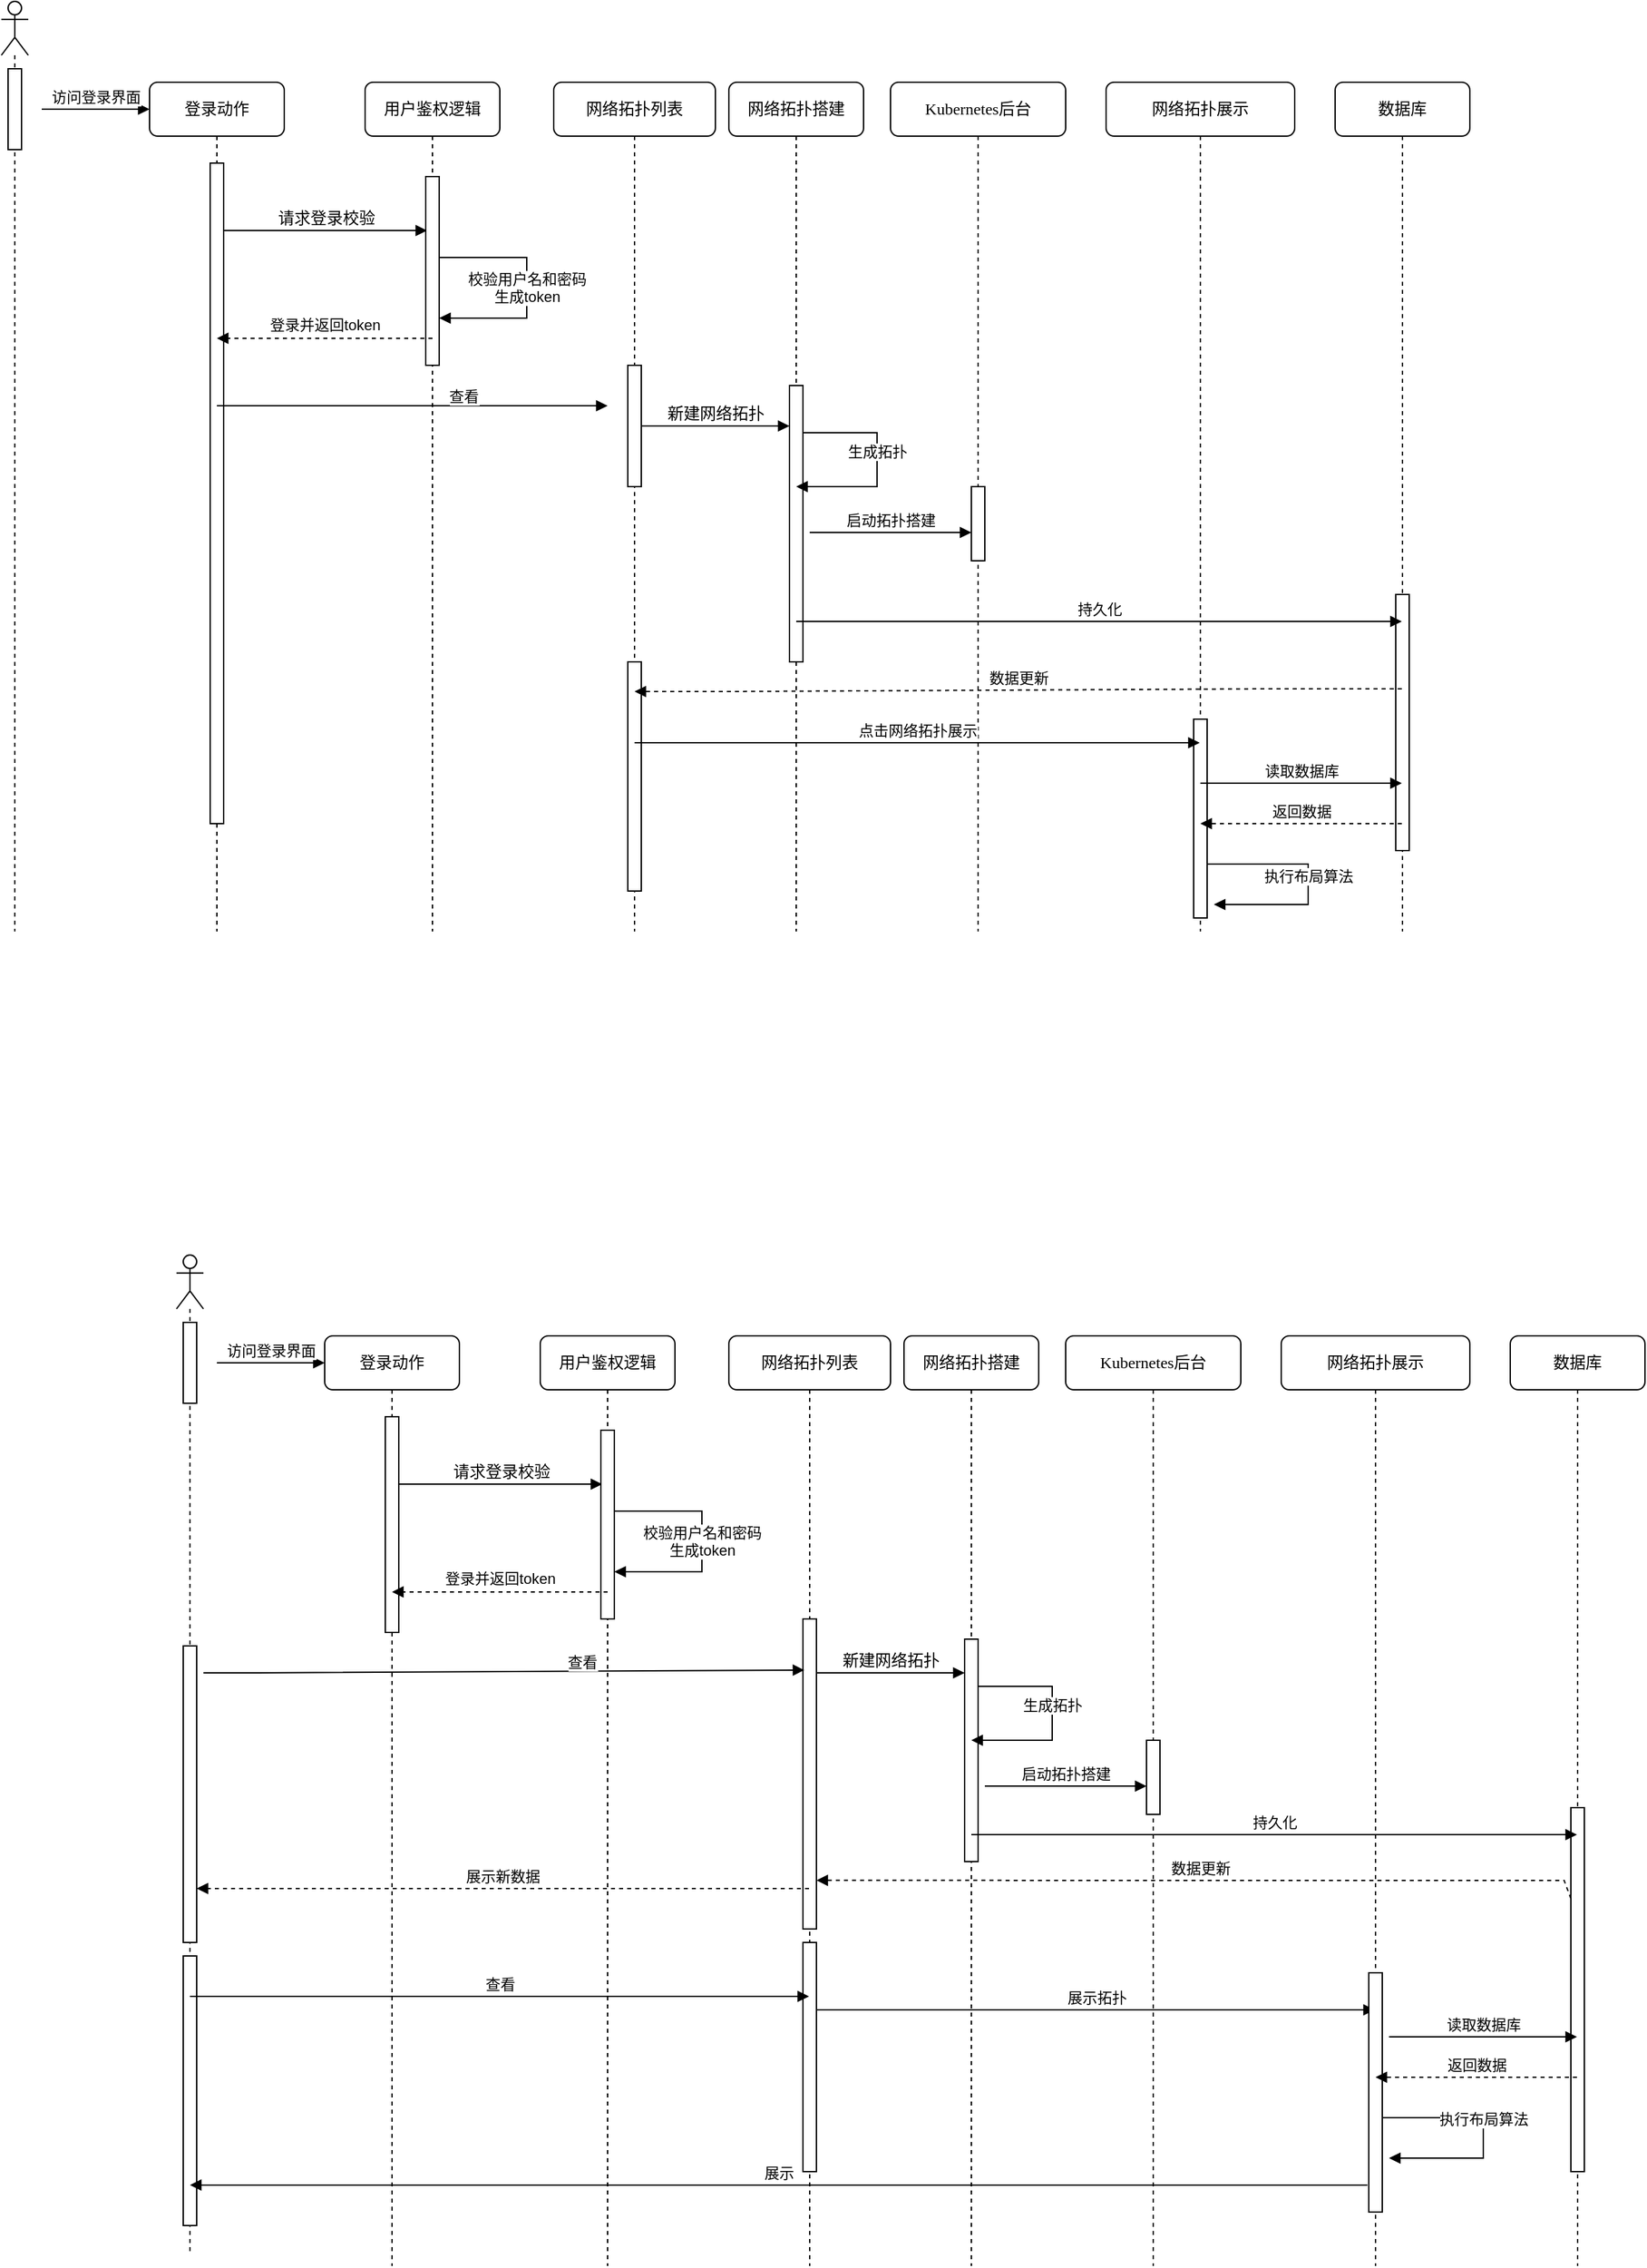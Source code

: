 <mxfile version="20.5.1" type="github">
  <diagram name="Page-1" id="13e1069c-82ec-6db2-03f1-153e76fe0fe0">
    <mxGraphModel dx="1422" dy="754" grid="1" gridSize="10" guides="1" tooltips="1" connect="1" arrows="1" fold="1" page="1" pageScale="1" pageWidth="4681" pageHeight="3300" background="none" math="0" shadow="0">
      <root>
        <mxCell id="0" />
        <mxCell id="1" parent="0" />
        <mxCell id="7baba1c4bc27f4b0-2" value="网络拓扑列表" style="shape=umlLifeline;perimeter=lifelinePerimeter;whiteSpace=wrap;html=1;container=1;collapsible=0;recursiveResize=0;outlineConnect=0;rounded=1;shadow=0;comic=0;labelBackgroundColor=none;strokeWidth=1;fontFamily=Verdana;fontSize=12;align=center;" parent="1" vertex="1">
          <mxGeometry x="430" y="90" width="120" height="630" as="geometry" />
        </mxCell>
        <mxCell id="7baba1c4bc27f4b0-10" value="" style="html=1;points=[];perimeter=orthogonalPerimeter;rounded=0;shadow=0;comic=0;labelBackgroundColor=none;strokeWidth=1;fontFamily=Verdana;fontSize=12;align=center;" parent="7baba1c4bc27f4b0-2" vertex="1">
          <mxGeometry x="55" y="210" width="10" height="90" as="geometry" />
        </mxCell>
        <mxCell id="yTAJVHhYSGwSmUYyvKaW-56" value="" style="rounded=0;whiteSpace=wrap;html=1;" vertex="1" parent="7baba1c4bc27f4b0-2">
          <mxGeometry x="55" y="430" width="10" height="170" as="geometry" />
        </mxCell>
        <mxCell id="7baba1c4bc27f4b0-3" value="网络拓扑搭建" style="shape=umlLifeline;perimeter=lifelinePerimeter;whiteSpace=wrap;html=1;container=1;collapsible=0;recursiveResize=0;outlineConnect=0;rounded=1;shadow=0;comic=0;labelBackgroundColor=none;strokeWidth=1;fontFamily=Verdana;fontSize=12;align=center;" parent="1" vertex="1">
          <mxGeometry x="560" y="90" width="100" height="630" as="geometry" />
        </mxCell>
        <mxCell id="7baba1c4bc27f4b0-13" value="" style="html=1;points=[];perimeter=orthogonalPerimeter;rounded=0;shadow=0;comic=0;labelBackgroundColor=none;strokeWidth=1;fontFamily=Verdana;fontSize=12;align=center;" parent="7baba1c4bc27f4b0-3" vertex="1">
          <mxGeometry x="45" y="225" width="10" height="205" as="geometry" />
        </mxCell>
        <mxCell id="7baba1c4bc27f4b0-4" value="Kubernetes后台" style="shape=umlLifeline;perimeter=lifelinePerimeter;whiteSpace=wrap;html=1;container=1;collapsible=0;recursiveResize=0;outlineConnect=0;rounded=1;shadow=0;comic=0;labelBackgroundColor=none;strokeWidth=1;fontFamily=Verdana;fontSize=12;align=center;" parent="1" vertex="1">
          <mxGeometry x="680" y="90" width="130" height="630" as="geometry" />
        </mxCell>
        <mxCell id="yTAJVHhYSGwSmUYyvKaW-30" value="" style="rounded=0;whiteSpace=wrap;html=1;" vertex="1" parent="7baba1c4bc27f4b0-4">
          <mxGeometry x="60" y="300" width="10" height="55" as="geometry" />
        </mxCell>
        <mxCell id="yTAJVHhYSGwSmUYyvKaW-50" value="生成拓扑" style="html=1;verticalAlign=bottom;endArrow=block;rounded=0;" edge="1" parent="7baba1c4bc27f4b0-4" source="7baba1c4bc27f4b0-13">
          <mxGeometry width="80" relative="1" as="geometry">
            <mxPoint x="-60" y="260" as="sourcePoint" />
            <mxPoint x="-70" y="300" as="targetPoint" />
            <Array as="points">
              <mxPoint x="-10" y="260" />
              <mxPoint x="-10" y="290" />
              <mxPoint x="-10" y="300" />
              <mxPoint x="-70" y="300" />
            </Array>
          </mxGeometry>
        </mxCell>
        <mxCell id="yTAJVHhYSGwSmUYyvKaW-28" value="启动拓扑搭建" style="html=1;verticalAlign=bottom;endArrow=block;rounded=0;" edge="1" parent="7baba1c4bc27f4b0-4">
          <mxGeometry width="80" relative="1" as="geometry">
            <mxPoint x="-60" y="334" as="sourcePoint" />
            <mxPoint x="60" y="334" as="targetPoint" />
          </mxGeometry>
        </mxCell>
        <mxCell id="7baba1c4bc27f4b0-5" value="数据库" style="shape=umlLifeline;perimeter=lifelinePerimeter;whiteSpace=wrap;html=1;container=1;collapsible=0;recursiveResize=0;outlineConnect=0;rounded=1;shadow=0;comic=0;labelBackgroundColor=none;strokeWidth=1;fontFamily=Verdana;fontSize=12;align=center;" parent="1" vertex="1">
          <mxGeometry x="1010" y="90" width="100" height="630" as="geometry" />
        </mxCell>
        <mxCell id="yTAJVHhYSGwSmUYyvKaW-34" value="" style="rounded=0;whiteSpace=wrap;html=1;" vertex="1" parent="7baba1c4bc27f4b0-5">
          <mxGeometry x="45" y="380" width="10" height="190" as="geometry" />
        </mxCell>
        <mxCell id="7baba1c4bc27f4b0-6" value="网络拓扑展示" style="shape=umlLifeline;perimeter=lifelinePerimeter;whiteSpace=wrap;html=1;container=1;collapsible=0;recursiveResize=0;outlineConnect=0;rounded=1;shadow=0;comic=0;labelBackgroundColor=none;strokeWidth=1;fontFamily=Verdana;fontSize=12;align=center;" parent="1" vertex="1">
          <mxGeometry x="840" y="90" width="140" height="630" as="geometry" />
        </mxCell>
        <mxCell id="yTAJVHhYSGwSmUYyvKaW-61" value="" style="rounded=0;whiteSpace=wrap;html=1;" vertex="1" parent="7baba1c4bc27f4b0-6">
          <mxGeometry x="65" y="472.5" width="10" height="147.5" as="geometry" />
        </mxCell>
        <mxCell id="yTAJVHhYSGwSmUYyvKaW-63" value="返回数据" style="html=1;verticalAlign=bottom;endArrow=block;rounded=0;dashed=1;" edge="1" parent="7baba1c4bc27f4b0-6" source="7baba1c4bc27f4b0-5">
          <mxGeometry width="80" relative="1" as="geometry">
            <mxPoint x="150" y="550" as="sourcePoint" />
            <mxPoint x="70" y="550" as="targetPoint" />
          </mxGeometry>
        </mxCell>
        <mxCell id="yTAJVHhYSGwSmUYyvKaW-64" value="执行布局算法" style="html=1;verticalAlign=bottom;endArrow=block;rounded=0;" edge="1" parent="7baba1c4bc27f4b0-6">
          <mxGeometry x="0.055" width="80" relative="1" as="geometry">
            <mxPoint x="75" y="580" as="sourcePoint" />
            <mxPoint x="80" y="610" as="targetPoint" />
            <Array as="points">
              <mxPoint x="150" y="580" />
              <mxPoint x="150" y="610" />
            </Array>
            <mxPoint as="offset" />
          </mxGeometry>
        </mxCell>
        <mxCell id="7baba1c4bc27f4b0-8" value="登录动作" style="shape=umlLifeline;perimeter=lifelinePerimeter;whiteSpace=wrap;html=1;container=1;collapsible=0;recursiveResize=0;outlineConnect=0;rounded=1;shadow=0;comic=0;labelBackgroundColor=none;strokeWidth=1;fontFamily=Verdana;fontSize=12;align=center;" parent="1" vertex="1">
          <mxGeometry x="130" y="90" width="100" height="630" as="geometry" />
        </mxCell>
        <mxCell id="7baba1c4bc27f4b0-9" value="" style="html=1;points=[];perimeter=orthogonalPerimeter;rounded=0;shadow=0;comic=0;labelBackgroundColor=none;strokeWidth=1;fontFamily=Verdana;fontSize=12;align=center;" parent="7baba1c4bc27f4b0-8" vertex="1">
          <mxGeometry x="45" y="60" width="10" height="490" as="geometry" />
        </mxCell>
        <mxCell id="7baba1c4bc27f4b0-11" value="请求登录校验" style="html=1;verticalAlign=bottom;endArrow=block;labelBackgroundColor=none;fontFamily=Verdana;fontSize=12;edgeStyle=elbowEdgeStyle;elbow=vertical;entryX=0.1;entryY=0.286;entryDx=0;entryDy=0;entryPerimeter=0;" parent="1" source="7baba1c4bc27f4b0-9" target="yTAJVHhYSGwSmUYyvKaW-6" edge="1">
          <mxGeometry relative="1" as="geometry">
            <mxPoint x="250" y="200" as="sourcePoint" />
            <mxPoint x="270" y="410" as="targetPoint" />
            <Array as="points">
              <mxPoint x="290" y="200" />
            </Array>
          </mxGeometry>
        </mxCell>
        <mxCell id="7baba1c4bc27f4b0-14" value="新建网络拓扑" style="html=1;verticalAlign=bottom;endArrow=block;labelBackgroundColor=none;fontFamily=Verdana;fontSize=12;edgeStyle=elbowEdgeStyle;elbow=vertical;" parent="1" source="7baba1c4bc27f4b0-10" target="7baba1c4bc27f4b0-13" edge="1">
          <mxGeometry relative="1" as="geometry">
            <mxPoint x="430" y="210" as="sourcePoint" />
            <mxPoint x="600" y="360" as="targetPoint" />
            <Array as="points">
              <mxPoint x="610" y="370" />
              <mxPoint x="600" y="370" />
              <mxPoint x="610" y="370" />
            </Array>
          </mxGeometry>
        </mxCell>
        <mxCell id="yTAJVHhYSGwSmUYyvKaW-5" value="用户鉴权逻辑" style="shape=umlLifeline;perimeter=lifelinePerimeter;whiteSpace=wrap;html=1;container=1;collapsible=0;recursiveResize=0;outlineConnect=0;rounded=1;shadow=0;comic=0;labelBackgroundColor=none;strokeWidth=1;fontFamily=Verdana;fontSize=12;align=center;" vertex="1" parent="1">
          <mxGeometry x="290" y="90" width="100" height="630" as="geometry" />
        </mxCell>
        <mxCell id="yTAJVHhYSGwSmUYyvKaW-6" value="" style="html=1;points=[];perimeter=orthogonalPerimeter;rounded=0;shadow=0;comic=0;labelBackgroundColor=none;strokeWidth=1;fontFamily=Verdana;fontSize=12;align=center;" vertex="1" parent="yTAJVHhYSGwSmUYyvKaW-5">
          <mxGeometry x="45" y="70" width="10" height="140" as="geometry" />
        </mxCell>
        <mxCell id="yTAJVHhYSGwSmUYyvKaW-7" value="校验用户名和密码&lt;br&gt;生成token" style="html=1;verticalAlign=bottom;endArrow=block;rounded=0;" edge="1" parent="yTAJVHhYSGwSmUYyvKaW-5" source="yTAJVHhYSGwSmUYyvKaW-6" target="yTAJVHhYSGwSmUYyvKaW-6">
          <mxGeometry x="0.176" width="80" relative="1" as="geometry">
            <mxPoint x="70" y="130" as="sourcePoint" />
            <mxPoint x="60" y="175" as="targetPoint" />
            <Array as="points">
              <mxPoint x="120" y="130" />
              <mxPoint x="120" y="175" />
            </Array>
            <mxPoint as="offset" />
          </mxGeometry>
        </mxCell>
        <mxCell id="yTAJVHhYSGwSmUYyvKaW-13" value="" style="shape=umlLifeline;participant=umlActor;perimeter=lifelinePerimeter;whiteSpace=wrap;html=1;container=1;collapsible=0;recursiveResize=0;verticalAlign=top;spacingTop=36;outlineConnect=0;" vertex="1" parent="1">
          <mxGeometry x="20" y="30" width="20" height="690" as="geometry" />
        </mxCell>
        <mxCell id="yTAJVHhYSGwSmUYyvKaW-18" value="" style="rounded=0;whiteSpace=wrap;html=1;" vertex="1" parent="yTAJVHhYSGwSmUYyvKaW-13">
          <mxGeometry x="5" y="50" width="10" height="60" as="geometry" />
        </mxCell>
        <mxCell id="yTAJVHhYSGwSmUYyvKaW-3" value="访问登录界面" style="html=1;verticalAlign=bottom;endArrow=block;rounded=0;" edge="1" parent="1">
          <mxGeometry width="80" relative="1" as="geometry">
            <mxPoint x="50" y="110" as="sourcePoint" />
            <mxPoint x="130" y="110" as="targetPoint" />
          </mxGeometry>
        </mxCell>
        <mxCell id="yTAJVHhYSGwSmUYyvKaW-8" value="" style="html=1;verticalAlign=bottom;endArrow=block;rounded=0;exitX=0.5;exitY=0.857;exitDx=0;exitDy=0;exitPerimeter=0;dashed=1;" edge="1" parent="1" source="yTAJVHhYSGwSmUYyvKaW-6" target="7baba1c4bc27f4b0-8">
          <mxGeometry x="0.121" y="-20" width="80" relative="1" as="geometry">
            <mxPoint x="330" y="270" as="sourcePoint" />
            <mxPoint x="275" y="340" as="targetPoint" />
            <mxPoint as="offset" />
          </mxGeometry>
        </mxCell>
        <mxCell id="yTAJVHhYSGwSmUYyvKaW-27" value="登录并返回token" style="edgeLabel;html=1;align=center;verticalAlign=middle;resizable=0;points=[];" vertex="1" connectable="0" parent="yTAJVHhYSGwSmUYyvKaW-8">
          <mxGeometry x="-0.227" relative="1" as="geometry">
            <mxPoint x="-18" y="-10" as="offset" />
          </mxGeometry>
        </mxCell>
        <mxCell id="yTAJVHhYSGwSmUYyvKaW-17" value="查看" style="html=1;verticalAlign=bottom;endArrow=block;rounded=0;" edge="1" parent="1" source="7baba1c4bc27f4b0-8">
          <mxGeometry x="0.259" y="-2" width="80" relative="1" as="geometry">
            <mxPoint x="210" y="360" as="sourcePoint" />
            <mxPoint x="470" y="330" as="targetPoint" />
            <Array as="points">
              <mxPoint x="460" y="330" />
              <mxPoint x="470" y="330" />
            </Array>
            <mxPoint as="offset" />
          </mxGeometry>
        </mxCell>
        <mxCell id="yTAJVHhYSGwSmUYyvKaW-29" value="持久化" style="html=1;verticalAlign=bottom;endArrow=block;rounded=0;" edge="1" parent="1" source="7baba1c4bc27f4b0-3" target="7baba1c4bc27f4b0-5">
          <mxGeometry width="80" relative="1" as="geometry">
            <mxPoint x="610" y="380" as="sourcePoint" />
            <mxPoint x="690" y="380" as="targetPoint" />
            <Array as="points">
              <mxPoint x="680" y="490" />
              <mxPoint x="720" y="490" />
            </Array>
          </mxGeometry>
        </mxCell>
        <mxCell id="yTAJVHhYSGwSmUYyvKaW-58" value="数据更新" style="html=1;verticalAlign=bottom;endArrow=block;rounded=0;dashed=1;" edge="1" parent="1" source="7baba1c4bc27f4b0-5" target="7baba1c4bc27f4b0-2">
          <mxGeometry width="80" relative="1" as="geometry">
            <mxPoint x="1010" y="540" as="sourcePoint" />
            <mxPoint x="690" y="610" as="targetPoint" />
            <Array as="points">
              <mxPoint x="960" y="540" />
              <mxPoint x="560" y="542" />
              <mxPoint x="500" y="542" />
            </Array>
          </mxGeometry>
        </mxCell>
        <mxCell id="yTAJVHhYSGwSmUYyvKaW-59" value="点击网络拓扑展示" style="html=1;verticalAlign=bottom;endArrow=block;rounded=0;" edge="1" parent="1" source="7baba1c4bc27f4b0-2" target="7baba1c4bc27f4b0-6">
          <mxGeometry width="80" relative="1" as="geometry">
            <mxPoint x="495" y="630" as="sourcePoint" />
            <mxPoint x="860" y="580" as="targetPoint" />
            <Array as="points">
              <mxPoint x="540" y="580" />
            </Array>
          </mxGeometry>
        </mxCell>
        <mxCell id="yTAJVHhYSGwSmUYyvKaW-62" value="读取数据库" style="html=1;verticalAlign=bottom;endArrow=block;rounded=0;exitX=0.5;exitY=0.322;exitDx=0;exitDy=0;exitPerimeter=0;" edge="1" parent="1" source="yTAJVHhYSGwSmUYyvKaW-61" target="7baba1c4bc27f4b0-5">
          <mxGeometry width="80" relative="1" as="geometry">
            <mxPoint x="955" y="594.5" as="sourcePoint" />
            <mxPoint x="1035" y="594.5" as="targetPoint" />
            <Array as="points">
              <mxPoint x="990" y="610" />
            </Array>
          </mxGeometry>
        </mxCell>
        <mxCell id="yTAJVHhYSGwSmUYyvKaW-67" value="网络拓扑列表" style="shape=umlLifeline;perimeter=lifelinePerimeter;whiteSpace=wrap;html=1;container=1;collapsible=0;recursiveResize=0;outlineConnect=0;rounded=1;shadow=0;comic=0;labelBackgroundColor=none;strokeWidth=1;fontFamily=Verdana;fontSize=12;align=center;" vertex="1" parent="1">
          <mxGeometry x="560" y="1020" width="120" height="690" as="geometry" />
        </mxCell>
        <mxCell id="yTAJVHhYSGwSmUYyvKaW-68" value="" style="html=1;points=[];perimeter=orthogonalPerimeter;rounded=0;shadow=0;comic=0;labelBackgroundColor=none;strokeWidth=1;fontFamily=Verdana;fontSize=12;align=center;" vertex="1" parent="yTAJVHhYSGwSmUYyvKaW-67">
          <mxGeometry x="55" y="210" width="10" height="230" as="geometry" />
        </mxCell>
        <mxCell id="yTAJVHhYSGwSmUYyvKaW-69" value="" style="rounded=0;whiteSpace=wrap;html=1;" vertex="1" parent="yTAJVHhYSGwSmUYyvKaW-67">
          <mxGeometry x="55" y="450" width="10" height="170" as="geometry" />
        </mxCell>
        <mxCell id="yTAJVHhYSGwSmUYyvKaW-70" value="网络拓扑搭建" style="shape=umlLifeline;perimeter=lifelinePerimeter;whiteSpace=wrap;html=1;container=1;collapsible=0;recursiveResize=0;outlineConnect=0;rounded=1;shadow=0;comic=0;labelBackgroundColor=none;strokeWidth=1;fontFamily=Verdana;fontSize=12;align=center;" vertex="1" parent="1">
          <mxGeometry x="690" y="1020" width="100" height="690" as="geometry" />
        </mxCell>
        <mxCell id="yTAJVHhYSGwSmUYyvKaW-71" value="" style="html=1;points=[];perimeter=orthogonalPerimeter;rounded=0;shadow=0;comic=0;labelBackgroundColor=none;strokeWidth=1;fontFamily=Verdana;fontSize=12;align=center;" vertex="1" parent="yTAJVHhYSGwSmUYyvKaW-70">
          <mxGeometry x="45" y="225" width="10" height="165" as="geometry" />
        </mxCell>
        <mxCell id="yTAJVHhYSGwSmUYyvKaW-103" value="展示拓扑" style="html=1;verticalAlign=bottom;endArrow=block;rounded=0;" edge="1" parent="yTAJVHhYSGwSmUYyvKaW-70" target="yTAJVHhYSGwSmUYyvKaW-78">
          <mxGeometry width="80" relative="1" as="geometry">
            <mxPoint x="-65" y="500" as="sourcePoint" />
            <mxPoint x="15" y="500" as="targetPoint" />
          </mxGeometry>
        </mxCell>
        <mxCell id="yTAJVHhYSGwSmUYyvKaW-72" value="Kubernetes后台" style="shape=umlLifeline;perimeter=lifelinePerimeter;whiteSpace=wrap;html=1;container=1;collapsible=0;recursiveResize=0;outlineConnect=0;rounded=1;shadow=0;comic=0;labelBackgroundColor=none;strokeWidth=1;fontFamily=Verdana;fontSize=12;align=center;" vertex="1" parent="1">
          <mxGeometry x="810" y="1020" width="130" height="690" as="geometry" />
        </mxCell>
        <mxCell id="yTAJVHhYSGwSmUYyvKaW-73" value="" style="rounded=0;whiteSpace=wrap;html=1;" vertex="1" parent="yTAJVHhYSGwSmUYyvKaW-72">
          <mxGeometry x="60" y="300" width="10" height="55" as="geometry" />
        </mxCell>
        <mxCell id="yTAJVHhYSGwSmUYyvKaW-74" value="生成拓扑" style="html=1;verticalAlign=bottom;endArrow=block;rounded=0;" edge="1" parent="yTAJVHhYSGwSmUYyvKaW-72" source="yTAJVHhYSGwSmUYyvKaW-71">
          <mxGeometry width="80" relative="1" as="geometry">
            <mxPoint x="-60" y="260" as="sourcePoint" />
            <mxPoint x="-70" y="300" as="targetPoint" />
            <Array as="points">
              <mxPoint x="-10" y="260" />
              <mxPoint x="-10" y="290" />
              <mxPoint x="-10" y="300" />
              <mxPoint x="-70" y="300" />
            </Array>
          </mxGeometry>
        </mxCell>
        <mxCell id="yTAJVHhYSGwSmUYyvKaW-75" value="启动拓扑搭建" style="html=1;verticalAlign=bottom;endArrow=block;rounded=0;" edge="1" parent="yTAJVHhYSGwSmUYyvKaW-72">
          <mxGeometry width="80" relative="1" as="geometry">
            <mxPoint x="-60" y="334" as="sourcePoint" />
            <mxPoint x="60" y="334" as="targetPoint" />
          </mxGeometry>
        </mxCell>
        <mxCell id="yTAJVHhYSGwSmUYyvKaW-76" value="数据库" style="shape=umlLifeline;perimeter=lifelinePerimeter;whiteSpace=wrap;html=1;container=1;collapsible=0;recursiveResize=0;outlineConnect=0;rounded=1;shadow=0;comic=0;labelBackgroundColor=none;strokeWidth=1;fontFamily=Verdana;fontSize=12;align=center;" vertex="1" parent="1">
          <mxGeometry x="1140" y="1020" width="100" height="690" as="geometry" />
        </mxCell>
        <mxCell id="yTAJVHhYSGwSmUYyvKaW-77" value="" style="rounded=0;whiteSpace=wrap;html=1;" vertex="1" parent="yTAJVHhYSGwSmUYyvKaW-76">
          <mxGeometry x="45" y="350" width="10" height="270" as="geometry" />
        </mxCell>
        <mxCell id="yTAJVHhYSGwSmUYyvKaW-78" value="网络拓扑展示" style="shape=umlLifeline;perimeter=lifelinePerimeter;whiteSpace=wrap;html=1;container=1;collapsible=0;recursiveResize=0;outlineConnect=0;rounded=1;shadow=0;comic=0;labelBackgroundColor=none;strokeWidth=1;fontFamily=Verdana;fontSize=12;align=center;" vertex="1" parent="1">
          <mxGeometry x="970" y="1020" width="140" height="690" as="geometry" />
        </mxCell>
        <mxCell id="yTAJVHhYSGwSmUYyvKaW-79" value="" style="rounded=0;whiteSpace=wrap;html=1;" vertex="1" parent="yTAJVHhYSGwSmUYyvKaW-78">
          <mxGeometry x="65" y="472.5" width="10" height="177.5" as="geometry" />
        </mxCell>
        <mxCell id="yTAJVHhYSGwSmUYyvKaW-80" value="返回数据" style="html=1;verticalAlign=bottom;endArrow=block;rounded=0;dashed=1;" edge="1" parent="yTAJVHhYSGwSmUYyvKaW-78" source="yTAJVHhYSGwSmUYyvKaW-76">
          <mxGeometry width="80" relative="1" as="geometry">
            <mxPoint x="150" y="550" as="sourcePoint" />
            <mxPoint x="70" y="550" as="targetPoint" />
          </mxGeometry>
        </mxCell>
        <mxCell id="yTAJVHhYSGwSmUYyvKaW-81" value="执行布局算法" style="html=1;verticalAlign=bottom;endArrow=block;rounded=0;" edge="1" parent="yTAJVHhYSGwSmUYyvKaW-78">
          <mxGeometry x="-0.029" width="80" relative="1" as="geometry">
            <mxPoint x="75" y="580" as="sourcePoint" />
            <mxPoint x="80" y="610" as="targetPoint" />
            <Array as="points">
              <mxPoint x="150" y="580" />
              <mxPoint x="150" y="610" />
            </Array>
            <mxPoint as="offset" />
          </mxGeometry>
        </mxCell>
        <mxCell id="yTAJVHhYSGwSmUYyvKaW-82" value="登录动作" style="shape=umlLifeline;perimeter=lifelinePerimeter;whiteSpace=wrap;html=1;container=1;collapsible=0;recursiveResize=0;outlineConnect=0;rounded=1;shadow=0;comic=0;labelBackgroundColor=none;strokeWidth=1;fontFamily=Verdana;fontSize=12;align=center;" vertex="1" parent="1">
          <mxGeometry x="260" y="1020" width="100" height="690" as="geometry" />
        </mxCell>
        <mxCell id="yTAJVHhYSGwSmUYyvKaW-83" value="" style="html=1;points=[];perimeter=orthogonalPerimeter;rounded=0;shadow=0;comic=0;labelBackgroundColor=none;strokeWidth=1;fontFamily=Verdana;fontSize=12;align=center;" vertex="1" parent="yTAJVHhYSGwSmUYyvKaW-82">
          <mxGeometry x="45" y="60" width="10" height="160" as="geometry" />
        </mxCell>
        <mxCell id="yTAJVHhYSGwSmUYyvKaW-84" value="请求登录校验" style="html=1;verticalAlign=bottom;endArrow=block;labelBackgroundColor=none;fontFamily=Verdana;fontSize=12;edgeStyle=elbowEdgeStyle;elbow=vertical;entryX=0.1;entryY=0.286;entryDx=0;entryDy=0;entryPerimeter=0;" edge="1" parent="1" source="yTAJVHhYSGwSmUYyvKaW-83" target="yTAJVHhYSGwSmUYyvKaW-87">
          <mxGeometry relative="1" as="geometry">
            <mxPoint x="380" y="1130" as="sourcePoint" />
            <mxPoint x="400" y="1340" as="targetPoint" />
            <Array as="points">
              <mxPoint x="420" y="1130" />
            </Array>
          </mxGeometry>
        </mxCell>
        <mxCell id="yTAJVHhYSGwSmUYyvKaW-85" value="新建网络拓扑" style="html=1;verticalAlign=bottom;endArrow=block;labelBackgroundColor=none;fontFamily=Verdana;fontSize=12;edgeStyle=elbowEdgeStyle;elbow=vertical;" edge="1" parent="1" source="yTAJVHhYSGwSmUYyvKaW-68" target="yTAJVHhYSGwSmUYyvKaW-71">
          <mxGeometry relative="1" as="geometry">
            <mxPoint x="560" y="1140" as="sourcePoint" />
            <mxPoint x="730" y="1290" as="targetPoint" />
            <Array as="points">
              <mxPoint x="700" y="1270" />
              <mxPoint x="740" y="1300" />
              <mxPoint x="730" y="1300" />
              <mxPoint x="740" y="1300" />
            </Array>
          </mxGeometry>
        </mxCell>
        <mxCell id="yTAJVHhYSGwSmUYyvKaW-86" value="用户鉴权逻辑" style="shape=umlLifeline;perimeter=lifelinePerimeter;whiteSpace=wrap;html=1;container=1;collapsible=0;recursiveResize=0;outlineConnect=0;rounded=1;shadow=0;comic=0;labelBackgroundColor=none;strokeWidth=1;fontFamily=Verdana;fontSize=12;align=center;" vertex="1" parent="1">
          <mxGeometry x="420" y="1020" width="100" height="690" as="geometry" />
        </mxCell>
        <mxCell id="yTAJVHhYSGwSmUYyvKaW-87" value="" style="html=1;points=[];perimeter=orthogonalPerimeter;rounded=0;shadow=0;comic=0;labelBackgroundColor=none;strokeWidth=1;fontFamily=Verdana;fontSize=12;align=center;" vertex="1" parent="yTAJVHhYSGwSmUYyvKaW-86">
          <mxGeometry x="45" y="70" width="10" height="140" as="geometry" />
        </mxCell>
        <mxCell id="yTAJVHhYSGwSmUYyvKaW-88" value="校验用户名和密码&lt;br&gt;生成token" style="html=1;verticalAlign=bottom;endArrow=block;rounded=0;" edge="1" parent="yTAJVHhYSGwSmUYyvKaW-86" source="yTAJVHhYSGwSmUYyvKaW-87" target="yTAJVHhYSGwSmUYyvKaW-87">
          <mxGeometry x="0.176" width="80" relative="1" as="geometry">
            <mxPoint x="70" y="130" as="sourcePoint" />
            <mxPoint x="60" y="175" as="targetPoint" />
            <Array as="points">
              <mxPoint x="120" y="130" />
              <mxPoint x="120" y="175" />
            </Array>
            <mxPoint as="offset" />
          </mxGeometry>
        </mxCell>
        <mxCell id="yTAJVHhYSGwSmUYyvKaW-89" value="" style="shape=umlLifeline;participant=umlActor;perimeter=lifelinePerimeter;whiteSpace=wrap;html=1;container=1;collapsible=0;recursiveResize=0;verticalAlign=top;spacingTop=36;outlineConnect=0;" vertex="1" parent="1">
          <mxGeometry x="150" y="960" width="20" height="740" as="geometry" />
        </mxCell>
        <mxCell id="yTAJVHhYSGwSmUYyvKaW-90" value="" style="rounded=0;whiteSpace=wrap;html=1;" vertex="1" parent="yTAJVHhYSGwSmUYyvKaW-89">
          <mxGeometry x="5" y="50" width="10" height="60" as="geometry" />
        </mxCell>
        <mxCell id="yTAJVHhYSGwSmUYyvKaW-101" value="" style="rounded=0;whiteSpace=wrap;html=1;" vertex="1" parent="yTAJVHhYSGwSmUYyvKaW-89">
          <mxGeometry x="5" y="290" width="10" height="220" as="geometry" />
        </mxCell>
        <mxCell id="yTAJVHhYSGwSmUYyvKaW-102" value="" style="rounded=0;whiteSpace=wrap;html=1;" vertex="1" parent="yTAJVHhYSGwSmUYyvKaW-89">
          <mxGeometry x="5" y="520" width="10" height="200" as="geometry" />
        </mxCell>
        <mxCell id="yTAJVHhYSGwSmUYyvKaW-91" value="访问登录界面" style="html=1;verticalAlign=bottom;endArrow=block;rounded=0;" edge="1" parent="1">
          <mxGeometry width="80" relative="1" as="geometry">
            <mxPoint x="180" y="1040" as="sourcePoint" />
            <mxPoint x="260" y="1040" as="targetPoint" />
          </mxGeometry>
        </mxCell>
        <mxCell id="yTAJVHhYSGwSmUYyvKaW-92" value="" style="html=1;verticalAlign=bottom;endArrow=block;rounded=0;exitX=0.5;exitY=0.857;exitDx=0;exitDy=0;exitPerimeter=0;dashed=1;" edge="1" parent="1" source="yTAJVHhYSGwSmUYyvKaW-87" target="yTAJVHhYSGwSmUYyvKaW-82">
          <mxGeometry x="0.121" y="-20" width="80" relative="1" as="geometry">
            <mxPoint x="460" y="1200" as="sourcePoint" />
            <mxPoint x="405" y="1270" as="targetPoint" />
            <mxPoint as="offset" />
          </mxGeometry>
        </mxCell>
        <mxCell id="yTAJVHhYSGwSmUYyvKaW-93" value="登录并返回token" style="edgeLabel;html=1;align=center;verticalAlign=middle;resizable=0;points=[];" vertex="1" connectable="0" parent="yTAJVHhYSGwSmUYyvKaW-92">
          <mxGeometry x="-0.227" relative="1" as="geometry">
            <mxPoint x="-18" y="-10" as="offset" />
          </mxGeometry>
        </mxCell>
        <mxCell id="yTAJVHhYSGwSmUYyvKaW-94" value="查看" style="html=1;verticalAlign=bottom;endArrow=block;rounded=0;entryX=0.1;entryY=0.165;entryDx=0;entryDy=0;entryPerimeter=0;" edge="1" parent="1" target="yTAJVHhYSGwSmUYyvKaW-68">
          <mxGeometry x="0.259" y="-2" width="80" relative="1" as="geometry">
            <mxPoint x="170" y="1270" as="sourcePoint" />
            <mxPoint x="162" y="1260" as="targetPoint" />
            <Array as="points">
              <mxPoint x="210" y="1270" />
            </Array>
            <mxPoint as="offset" />
          </mxGeometry>
        </mxCell>
        <mxCell id="yTAJVHhYSGwSmUYyvKaW-95" value="持久化" style="html=1;verticalAlign=bottom;endArrow=block;rounded=0;" edge="1" parent="1" source="yTAJVHhYSGwSmUYyvKaW-70" target="yTAJVHhYSGwSmUYyvKaW-76">
          <mxGeometry width="80" relative="1" as="geometry">
            <mxPoint x="740" y="1310" as="sourcePoint" />
            <mxPoint x="820" y="1310" as="targetPoint" />
            <Array as="points">
              <mxPoint x="850" y="1390" />
              <mxPoint x="930" y="1390" />
            </Array>
          </mxGeometry>
        </mxCell>
        <mxCell id="yTAJVHhYSGwSmUYyvKaW-96" value="数据更新" style="html=1;verticalAlign=bottom;endArrow=block;rounded=0;dashed=1;exitX=0;exitY=0.25;exitDx=0;exitDy=0;entryX=1;entryY=0.843;entryDx=0;entryDy=0;entryPerimeter=0;" edge="1" parent="1" source="yTAJVHhYSGwSmUYyvKaW-77" target="yTAJVHhYSGwSmUYyvKaW-68">
          <mxGeometry width="80" relative="1" as="geometry">
            <mxPoint x="1140" y="1470" as="sourcePoint" />
            <mxPoint x="820" y="1540" as="targetPoint" />
            <Array as="points">
              <mxPoint x="1180" y="1424" />
              <mxPoint x="1010" y="1424" />
              <mxPoint x="960" y="1424" />
            </Array>
          </mxGeometry>
        </mxCell>
        <mxCell id="yTAJVHhYSGwSmUYyvKaW-97" value="查看" style="html=1;verticalAlign=bottom;endArrow=block;rounded=0;" edge="1" parent="1" source="yTAJVHhYSGwSmUYyvKaW-89" target="yTAJVHhYSGwSmUYyvKaW-67">
          <mxGeometry width="80" relative="1" as="geometry">
            <mxPoint x="180" y="1510" as="sourcePoint" />
            <mxPoint x="590" y="1510" as="targetPoint" />
            <Array as="points">
              <mxPoint x="540" y="1510" />
            </Array>
          </mxGeometry>
        </mxCell>
        <mxCell id="yTAJVHhYSGwSmUYyvKaW-98" value="读取数据库" style="html=1;verticalAlign=bottom;endArrow=block;rounded=0;" edge="1" parent="1" target="yTAJVHhYSGwSmUYyvKaW-76">
          <mxGeometry width="80" relative="1" as="geometry">
            <mxPoint x="1050" y="1540" as="sourcePoint" />
            <mxPoint x="1165" y="1524.5" as="targetPoint" />
            <Array as="points">
              <mxPoint x="1120" y="1540" />
            </Array>
          </mxGeometry>
        </mxCell>
        <mxCell id="yTAJVHhYSGwSmUYyvKaW-104" value="展示" style="html=1;verticalAlign=bottom;endArrow=block;rounded=0;exitX=-0.1;exitY=0.887;exitDx=0;exitDy=0;exitPerimeter=0;" edge="1" parent="1" source="yTAJVHhYSGwSmUYyvKaW-79" target="yTAJVHhYSGwSmUYyvKaW-89">
          <mxGeometry width="80" relative="1" as="geometry">
            <mxPoint x="1020" y="1640" as="sourcePoint" />
            <mxPoint x="940" y="1640" as="targetPoint" />
          </mxGeometry>
        </mxCell>
        <mxCell id="yTAJVHhYSGwSmUYyvKaW-100" value="展示新数据" style="html=1;verticalAlign=bottom;endArrow=block;rounded=0;dashed=1;" edge="1" parent="1" source="yTAJVHhYSGwSmUYyvKaW-67">
          <mxGeometry width="80" relative="1" as="geometry">
            <mxPoint x="610" y="1420" as="sourcePoint" />
            <mxPoint x="165" y="1430" as="targetPoint" />
          </mxGeometry>
        </mxCell>
      </root>
    </mxGraphModel>
  </diagram>
</mxfile>
